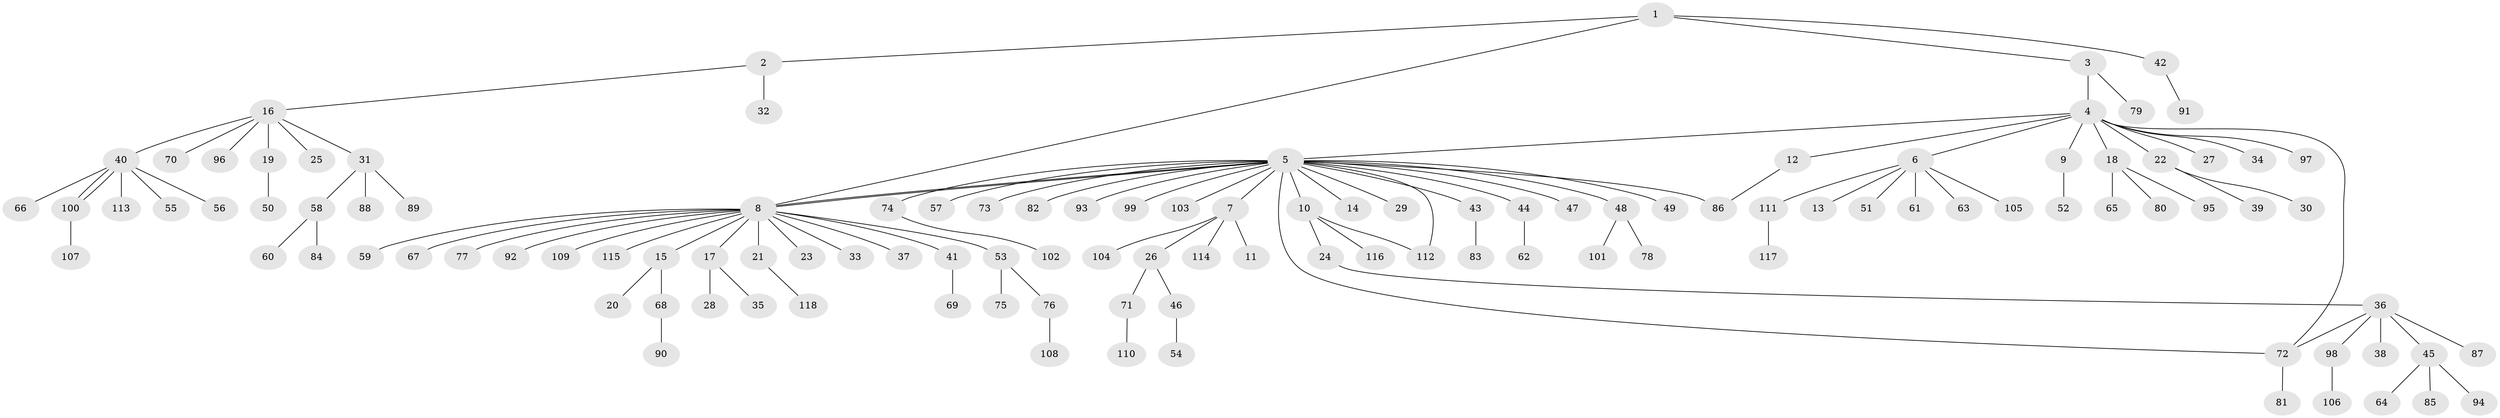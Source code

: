 // coarse degree distribution, {4: 0.02857142857142857, 10: 0.014285714285714285, 3: 0.08571428571428572, 11: 0.014285714285714285, 15: 0.02857142857142857, 7: 0.014285714285714285, 1: 0.7571428571428571, 2: 0.04285714285714286, 5: 0.014285714285714285}
// Generated by graph-tools (version 1.1) at 2025/18/03/04/25 18:18:03]
// undirected, 118 vertices, 124 edges
graph export_dot {
graph [start="1"]
  node [color=gray90,style=filled];
  1;
  2;
  3;
  4;
  5;
  6;
  7;
  8;
  9;
  10;
  11;
  12;
  13;
  14;
  15;
  16;
  17;
  18;
  19;
  20;
  21;
  22;
  23;
  24;
  25;
  26;
  27;
  28;
  29;
  30;
  31;
  32;
  33;
  34;
  35;
  36;
  37;
  38;
  39;
  40;
  41;
  42;
  43;
  44;
  45;
  46;
  47;
  48;
  49;
  50;
  51;
  52;
  53;
  54;
  55;
  56;
  57;
  58;
  59;
  60;
  61;
  62;
  63;
  64;
  65;
  66;
  67;
  68;
  69;
  70;
  71;
  72;
  73;
  74;
  75;
  76;
  77;
  78;
  79;
  80;
  81;
  82;
  83;
  84;
  85;
  86;
  87;
  88;
  89;
  90;
  91;
  92;
  93;
  94;
  95;
  96;
  97;
  98;
  99;
  100;
  101;
  102;
  103;
  104;
  105;
  106;
  107;
  108;
  109;
  110;
  111;
  112;
  113;
  114;
  115;
  116;
  117;
  118;
  1 -- 2;
  1 -- 3;
  1 -- 8;
  1 -- 42;
  2 -- 16;
  2 -- 32;
  3 -- 4;
  3 -- 79;
  4 -- 5;
  4 -- 6;
  4 -- 9;
  4 -- 12;
  4 -- 18;
  4 -- 22;
  4 -- 27;
  4 -- 34;
  4 -- 72;
  4 -- 97;
  5 -- 7;
  5 -- 8;
  5 -- 8;
  5 -- 10;
  5 -- 14;
  5 -- 29;
  5 -- 43;
  5 -- 44;
  5 -- 47;
  5 -- 48;
  5 -- 49;
  5 -- 57;
  5 -- 72;
  5 -- 73;
  5 -- 74;
  5 -- 82;
  5 -- 86;
  5 -- 93;
  5 -- 99;
  5 -- 103;
  5 -- 112;
  6 -- 13;
  6 -- 51;
  6 -- 61;
  6 -- 63;
  6 -- 105;
  6 -- 111;
  7 -- 11;
  7 -- 26;
  7 -- 104;
  7 -- 114;
  8 -- 15;
  8 -- 17;
  8 -- 21;
  8 -- 23;
  8 -- 33;
  8 -- 37;
  8 -- 41;
  8 -- 53;
  8 -- 59;
  8 -- 67;
  8 -- 77;
  8 -- 92;
  8 -- 109;
  8 -- 115;
  9 -- 52;
  10 -- 24;
  10 -- 112;
  10 -- 116;
  12 -- 86;
  15 -- 20;
  15 -- 68;
  16 -- 19;
  16 -- 25;
  16 -- 31;
  16 -- 40;
  16 -- 70;
  16 -- 96;
  17 -- 28;
  17 -- 35;
  18 -- 65;
  18 -- 80;
  18 -- 95;
  19 -- 50;
  21 -- 118;
  22 -- 30;
  22 -- 39;
  24 -- 36;
  26 -- 46;
  26 -- 71;
  31 -- 58;
  31 -- 88;
  31 -- 89;
  36 -- 38;
  36 -- 45;
  36 -- 72;
  36 -- 87;
  36 -- 98;
  40 -- 55;
  40 -- 56;
  40 -- 66;
  40 -- 100;
  40 -- 100;
  40 -- 113;
  41 -- 69;
  42 -- 91;
  43 -- 83;
  44 -- 62;
  45 -- 64;
  45 -- 85;
  45 -- 94;
  46 -- 54;
  48 -- 78;
  48 -- 101;
  53 -- 75;
  53 -- 76;
  58 -- 60;
  58 -- 84;
  68 -- 90;
  71 -- 110;
  72 -- 81;
  74 -- 102;
  76 -- 108;
  98 -- 106;
  100 -- 107;
  111 -- 117;
}
